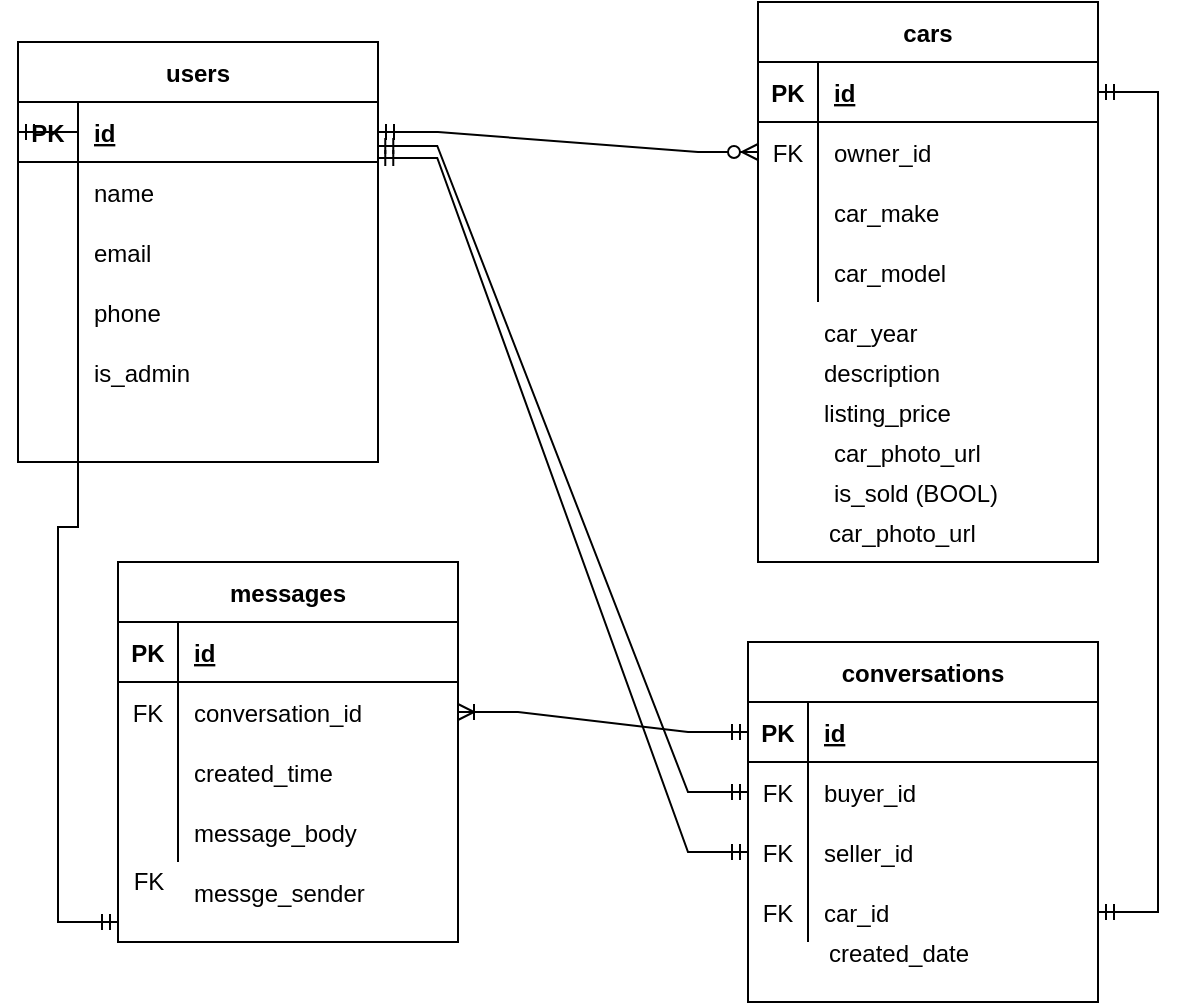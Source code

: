 <mxfile version="15.8.6" type="device"><diagram id="MS-hOQX7WMd9kW91sxld" name="Page-1"><mxGraphModel dx="940" dy="544" grid="1" gridSize="10" guides="1" tooltips="1" connect="1" arrows="1" fold="1" page="1" pageScale="1" pageWidth="850" pageHeight="1100" math="0" shadow="0"><root><mxCell id="0"/><mxCell id="1" parent="0"/><mxCell id="uhx1YhPkFnjYnX1Vzi22-1" value="users" style="shape=table;startSize=30;container=1;collapsible=1;childLayout=tableLayout;fixedRows=1;rowLines=0;fontStyle=1;align=center;resizeLast=1;" vertex="1" parent="1"><mxGeometry x="80" y="80" width="180" height="210" as="geometry"/></mxCell><mxCell id="uhx1YhPkFnjYnX1Vzi22-2" value="" style="shape=partialRectangle;collapsible=0;dropTarget=0;pointerEvents=0;fillColor=none;top=0;left=0;bottom=1;right=0;points=[[0,0.5],[1,0.5]];portConstraint=eastwest;" vertex="1" parent="uhx1YhPkFnjYnX1Vzi22-1"><mxGeometry y="30" width="180" height="30" as="geometry"/></mxCell><mxCell id="uhx1YhPkFnjYnX1Vzi22-3" value="PK" style="shape=partialRectangle;connectable=0;fillColor=none;top=0;left=0;bottom=0;right=0;fontStyle=1;overflow=hidden;" vertex="1" parent="uhx1YhPkFnjYnX1Vzi22-2"><mxGeometry width="30" height="30" as="geometry"><mxRectangle width="30" height="30" as="alternateBounds"/></mxGeometry></mxCell><mxCell id="uhx1YhPkFnjYnX1Vzi22-4" value="id" style="shape=partialRectangle;connectable=0;fillColor=none;top=0;left=0;bottom=0;right=0;align=left;spacingLeft=6;fontStyle=5;overflow=hidden;" vertex="1" parent="uhx1YhPkFnjYnX1Vzi22-2"><mxGeometry x="30" width="150" height="30" as="geometry"><mxRectangle width="150" height="30" as="alternateBounds"/></mxGeometry></mxCell><mxCell id="uhx1YhPkFnjYnX1Vzi22-5" value="" style="shape=partialRectangle;collapsible=0;dropTarget=0;pointerEvents=0;fillColor=none;top=0;left=0;bottom=0;right=0;points=[[0,0.5],[1,0.5]];portConstraint=eastwest;" vertex="1" parent="uhx1YhPkFnjYnX1Vzi22-1"><mxGeometry y="60" width="180" height="30" as="geometry"/></mxCell><mxCell id="uhx1YhPkFnjYnX1Vzi22-6" value="" style="shape=partialRectangle;connectable=0;fillColor=none;top=0;left=0;bottom=0;right=0;editable=1;overflow=hidden;" vertex="1" parent="uhx1YhPkFnjYnX1Vzi22-5"><mxGeometry width="30" height="30" as="geometry"><mxRectangle width="30" height="30" as="alternateBounds"/></mxGeometry></mxCell><mxCell id="uhx1YhPkFnjYnX1Vzi22-7" value="name" style="shape=partialRectangle;connectable=0;fillColor=none;top=0;left=0;bottom=0;right=0;align=left;spacingLeft=6;overflow=hidden;" vertex="1" parent="uhx1YhPkFnjYnX1Vzi22-5"><mxGeometry x="30" width="150" height="30" as="geometry"><mxRectangle width="150" height="30" as="alternateBounds"/></mxGeometry></mxCell><mxCell id="uhx1YhPkFnjYnX1Vzi22-8" value="" style="shape=partialRectangle;collapsible=0;dropTarget=0;pointerEvents=0;fillColor=none;top=0;left=0;bottom=0;right=0;points=[[0,0.5],[1,0.5]];portConstraint=eastwest;" vertex="1" parent="uhx1YhPkFnjYnX1Vzi22-1"><mxGeometry y="90" width="180" height="30" as="geometry"/></mxCell><mxCell id="uhx1YhPkFnjYnX1Vzi22-9" value="" style="shape=partialRectangle;connectable=0;fillColor=none;top=0;left=0;bottom=0;right=0;editable=1;overflow=hidden;" vertex="1" parent="uhx1YhPkFnjYnX1Vzi22-8"><mxGeometry width="30" height="30" as="geometry"><mxRectangle width="30" height="30" as="alternateBounds"/></mxGeometry></mxCell><mxCell id="uhx1YhPkFnjYnX1Vzi22-10" value="email" style="shape=partialRectangle;connectable=0;fillColor=none;top=0;left=0;bottom=0;right=0;align=left;spacingLeft=6;overflow=hidden;" vertex="1" parent="uhx1YhPkFnjYnX1Vzi22-8"><mxGeometry x="30" width="150" height="30" as="geometry"><mxRectangle width="150" height="30" as="alternateBounds"/></mxGeometry></mxCell><mxCell id="uhx1YhPkFnjYnX1Vzi22-11" value="" style="shape=partialRectangle;collapsible=0;dropTarget=0;pointerEvents=0;fillColor=none;top=0;left=0;bottom=0;right=0;points=[[0,0.5],[1,0.5]];portConstraint=eastwest;" vertex="1" parent="uhx1YhPkFnjYnX1Vzi22-1"><mxGeometry y="120" width="180" height="30" as="geometry"/></mxCell><mxCell id="uhx1YhPkFnjYnX1Vzi22-12" value="" style="shape=partialRectangle;connectable=0;fillColor=none;top=0;left=0;bottom=0;right=0;editable=1;overflow=hidden;" vertex="1" parent="uhx1YhPkFnjYnX1Vzi22-11"><mxGeometry width="30" height="30" as="geometry"><mxRectangle width="30" height="30" as="alternateBounds"/></mxGeometry></mxCell><mxCell id="uhx1YhPkFnjYnX1Vzi22-13" value="phone" style="shape=partialRectangle;connectable=0;fillColor=none;top=0;left=0;bottom=0;right=0;align=left;spacingLeft=6;overflow=hidden;" vertex="1" parent="uhx1YhPkFnjYnX1Vzi22-11"><mxGeometry x="30" width="150" height="30" as="geometry"><mxRectangle width="150" height="30" as="alternateBounds"/></mxGeometry></mxCell><mxCell id="uhx1YhPkFnjYnX1Vzi22-14" value="cars" style="shape=table;startSize=30;container=1;collapsible=1;childLayout=tableLayout;fixedRows=1;rowLines=0;fontStyle=1;align=center;resizeLast=1;" vertex="1" parent="1"><mxGeometry x="450" y="60" width="170" height="280" as="geometry"/></mxCell><mxCell id="uhx1YhPkFnjYnX1Vzi22-15" value="" style="shape=partialRectangle;collapsible=0;dropTarget=0;pointerEvents=0;fillColor=none;top=0;left=0;bottom=1;right=0;points=[[0,0.5],[1,0.5]];portConstraint=eastwest;" vertex="1" parent="uhx1YhPkFnjYnX1Vzi22-14"><mxGeometry y="30" width="170" height="30" as="geometry"/></mxCell><mxCell id="uhx1YhPkFnjYnX1Vzi22-16" value="PK" style="shape=partialRectangle;connectable=0;fillColor=none;top=0;left=0;bottom=0;right=0;fontStyle=1;overflow=hidden;" vertex="1" parent="uhx1YhPkFnjYnX1Vzi22-15"><mxGeometry width="30" height="30" as="geometry"><mxRectangle width="30" height="30" as="alternateBounds"/></mxGeometry></mxCell><mxCell id="uhx1YhPkFnjYnX1Vzi22-17" value="id" style="shape=partialRectangle;connectable=0;fillColor=none;top=0;left=0;bottom=0;right=0;align=left;spacingLeft=6;fontStyle=5;overflow=hidden;" vertex="1" parent="uhx1YhPkFnjYnX1Vzi22-15"><mxGeometry x="30" width="140" height="30" as="geometry"><mxRectangle width="140" height="30" as="alternateBounds"/></mxGeometry></mxCell><mxCell id="uhx1YhPkFnjYnX1Vzi22-18" value="" style="shape=partialRectangle;collapsible=0;dropTarget=0;pointerEvents=0;fillColor=none;top=0;left=0;bottom=0;right=0;points=[[0,0.5],[1,0.5]];portConstraint=eastwest;" vertex="1" parent="uhx1YhPkFnjYnX1Vzi22-14"><mxGeometry y="60" width="170" height="30" as="geometry"/></mxCell><mxCell id="uhx1YhPkFnjYnX1Vzi22-19" value="FK" style="shape=partialRectangle;connectable=0;fillColor=none;top=0;left=0;bottom=0;right=0;editable=1;overflow=hidden;" vertex="1" parent="uhx1YhPkFnjYnX1Vzi22-18"><mxGeometry width="30" height="30" as="geometry"><mxRectangle width="30" height="30" as="alternateBounds"/></mxGeometry></mxCell><mxCell id="uhx1YhPkFnjYnX1Vzi22-20" value="owner_id" style="shape=partialRectangle;connectable=0;fillColor=none;top=0;left=0;bottom=0;right=0;align=left;spacingLeft=6;overflow=hidden;" vertex="1" parent="uhx1YhPkFnjYnX1Vzi22-18"><mxGeometry x="30" width="140" height="30" as="geometry"><mxRectangle width="140" height="30" as="alternateBounds"/></mxGeometry></mxCell><mxCell id="uhx1YhPkFnjYnX1Vzi22-21" value="" style="shape=partialRectangle;collapsible=0;dropTarget=0;pointerEvents=0;fillColor=none;top=0;left=0;bottom=0;right=0;points=[[0,0.5],[1,0.5]];portConstraint=eastwest;" vertex="1" parent="uhx1YhPkFnjYnX1Vzi22-14"><mxGeometry y="90" width="170" height="30" as="geometry"/></mxCell><mxCell id="uhx1YhPkFnjYnX1Vzi22-22" value="" style="shape=partialRectangle;connectable=0;fillColor=none;top=0;left=0;bottom=0;right=0;editable=1;overflow=hidden;" vertex="1" parent="uhx1YhPkFnjYnX1Vzi22-21"><mxGeometry width="30" height="30" as="geometry"><mxRectangle width="30" height="30" as="alternateBounds"/></mxGeometry></mxCell><mxCell id="uhx1YhPkFnjYnX1Vzi22-23" value="car_make" style="shape=partialRectangle;connectable=0;fillColor=none;top=0;left=0;bottom=0;right=0;align=left;spacingLeft=6;overflow=hidden;" vertex="1" parent="uhx1YhPkFnjYnX1Vzi22-21"><mxGeometry x="30" width="140" height="30" as="geometry"><mxRectangle width="140" height="30" as="alternateBounds"/></mxGeometry></mxCell><mxCell id="uhx1YhPkFnjYnX1Vzi22-24" value="" style="shape=partialRectangle;collapsible=0;dropTarget=0;pointerEvents=0;fillColor=none;top=0;left=0;bottom=0;right=0;points=[[0,0.5],[1,0.5]];portConstraint=eastwest;" vertex="1" parent="uhx1YhPkFnjYnX1Vzi22-14"><mxGeometry y="120" width="170" height="30" as="geometry"/></mxCell><mxCell id="uhx1YhPkFnjYnX1Vzi22-25" value="" style="shape=partialRectangle;connectable=0;fillColor=none;top=0;left=0;bottom=0;right=0;editable=1;overflow=hidden;" vertex="1" parent="uhx1YhPkFnjYnX1Vzi22-24"><mxGeometry width="30" height="30" as="geometry"><mxRectangle width="30" height="30" as="alternateBounds"/></mxGeometry></mxCell><mxCell id="uhx1YhPkFnjYnX1Vzi22-26" value="car_model" style="shape=partialRectangle;connectable=0;fillColor=none;top=0;left=0;bottom=0;right=0;align=left;spacingLeft=6;overflow=hidden;" vertex="1" parent="uhx1YhPkFnjYnX1Vzi22-24"><mxGeometry x="30" width="140" height="30" as="geometry"><mxRectangle width="140" height="30" as="alternateBounds"/></mxGeometry></mxCell><mxCell id="uhx1YhPkFnjYnX1Vzi22-27" value="messages" style="shape=table;startSize=30;container=1;collapsible=1;childLayout=tableLayout;fixedRows=1;rowLines=0;fontStyle=1;align=center;resizeLast=1;" vertex="1" parent="1"><mxGeometry x="130" y="340" width="170" height="190" as="geometry"/></mxCell><mxCell id="uhx1YhPkFnjYnX1Vzi22-28" value="" style="shape=partialRectangle;collapsible=0;dropTarget=0;pointerEvents=0;fillColor=none;top=0;left=0;bottom=1;right=0;points=[[0,0.5],[1,0.5]];portConstraint=eastwest;" vertex="1" parent="uhx1YhPkFnjYnX1Vzi22-27"><mxGeometry y="30" width="170" height="30" as="geometry"/></mxCell><mxCell id="uhx1YhPkFnjYnX1Vzi22-29" value="PK" style="shape=partialRectangle;connectable=0;fillColor=none;top=0;left=0;bottom=0;right=0;fontStyle=1;overflow=hidden;" vertex="1" parent="uhx1YhPkFnjYnX1Vzi22-28"><mxGeometry width="30" height="30" as="geometry"><mxRectangle width="30" height="30" as="alternateBounds"/></mxGeometry></mxCell><mxCell id="uhx1YhPkFnjYnX1Vzi22-30" value="id" style="shape=partialRectangle;connectable=0;fillColor=none;top=0;left=0;bottom=0;right=0;align=left;spacingLeft=6;fontStyle=5;overflow=hidden;" vertex="1" parent="uhx1YhPkFnjYnX1Vzi22-28"><mxGeometry x="30" width="140" height="30" as="geometry"><mxRectangle width="140" height="30" as="alternateBounds"/></mxGeometry></mxCell><mxCell id="uhx1YhPkFnjYnX1Vzi22-31" value="" style="shape=partialRectangle;collapsible=0;dropTarget=0;pointerEvents=0;fillColor=none;top=0;left=0;bottom=0;right=0;points=[[0,0.5],[1,0.5]];portConstraint=eastwest;" vertex="1" parent="uhx1YhPkFnjYnX1Vzi22-27"><mxGeometry y="60" width="170" height="30" as="geometry"/></mxCell><mxCell id="uhx1YhPkFnjYnX1Vzi22-32" value="FK" style="shape=partialRectangle;connectable=0;fillColor=none;top=0;left=0;bottom=0;right=0;editable=1;overflow=hidden;" vertex="1" parent="uhx1YhPkFnjYnX1Vzi22-31"><mxGeometry width="30" height="30" as="geometry"><mxRectangle width="30" height="30" as="alternateBounds"/></mxGeometry></mxCell><mxCell id="uhx1YhPkFnjYnX1Vzi22-33" value="conversation_id" style="shape=partialRectangle;connectable=0;fillColor=none;top=0;left=0;bottom=0;right=0;align=left;spacingLeft=6;overflow=hidden;" vertex="1" parent="uhx1YhPkFnjYnX1Vzi22-31"><mxGeometry x="30" width="140" height="30" as="geometry"><mxRectangle width="140" height="30" as="alternateBounds"/></mxGeometry></mxCell><mxCell id="uhx1YhPkFnjYnX1Vzi22-34" value="" style="shape=partialRectangle;collapsible=0;dropTarget=0;pointerEvents=0;fillColor=none;top=0;left=0;bottom=0;right=0;points=[[0,0.5],[1,0.5]];portConstraint=eastwest;" vertex="1" parent="uhx1YhPkFnjYnX1Vzi22-27"><mxGeometry y="90" width="170" height="30" as="geometry"/></mxCell><mxCell id="uhx1YhPkFnjYnX1Vzi22-35" value="" style="shape=partialRectangle;connectable=0;fillColor=none;top=0;left=0;bottom=0;right=0;editable=1;overflow=hidden;" vertex="1" parent="uhx1YhPkFnjYnX1Vzi22-34"><mxGeometry width="30" height="30" as="geometry"><mxRectangle width="30" height="30" as="alternateBounds"/></mxGeometry></mxCell><mxCell id="uhx1YhPkFnjYnX1Vzi22-36" value="created_time" style="shape=partialRectangle;connectable=0;fillColor=none;top=0;left=0;bottom=0;right=0;align=left;spacingLeft=6;overflow=hidden;" vertex="1" parent="uhx1YhPkFnjYnX1Vzi22-34"><mxGeometry x="30" width="140" height="30" as="geometry"><mxRectangle width="140" height="30" as="alternateBounds"/></mxGeometry></mxCell><mxCell id="uhx1YhPkFnjYnX1Vzi22-37" value="" style="shape=partialRectangle;collapsible=0;dropTarget=0;pointerEvents=0;fillColor=none;top=0;left=0;bottom=0;right=0;points=[[0,0.5],[1,0.5]];portConstraint=eastwest;" vertex="1" parent="uhx1YhPkFnjYnX1Vzi22-27"><mxGeometry y="120" width="170" height="30" as="geometry"/></mxCell><mxCell id="uhx1YhPkFnjYnX1Vzi22-38" value="" style="shape=partialRectangle;connectable=0;fillColor=none;top=0;left=0;bottom=0;right=0;editable=1;overflow=hidden;" vertex="1" parent="uhx1YhPkFnjYnX1Vzi22-37"><mxGeometry width="30" height="30" as="geometry"><mxRectangle width="30" height="30" as="alternateBounds"/></mxGeometry></mxCell><mxCell id="uhx1YhPkFnjYnX1Vzi22-39" value="message_body" style="shape=partialRectangle;connectable=0;fillColor=none;top=0;left=0;bottom=0;right=0;align=left;spacingLeft=6;overflow=hidden;" vertex="1" parent="uhx1YhPkFnjYnX1Vzi22-37"><mxGeometry x="30" width="140" height="30" as="geometry"><mxRectangle width="140" height="30" as="alternateBounds"/></mxGeometry></mxCell><mxCell id="uhx1YhPkFnjYnX1Vzi22-40" value="conversations" style="shape=table;startSize=30;container=1;collapsible=1;childLayout=tableLayout;fixedRows=1;rowLines=0;fontStyle=1;align=center;resizeLast=1;" vertex="1" parent="1"><mxGeometry x="445" y="380" width="175" height="180" as="geometry"/></mxCell><mxCell id="uhx1YhPkFnjYnX1Vzi22-41" value="" style="shape=partialRectangle;collapsible=0;dropTarget=0;pointerEvents=0;fillColor=none;top=0;left=0;bottom=1;right=0;points=[[0,0.5],[1,0.5]];portConstraint=eastwest;" vertex="1" parent="uhx1YhPkFnjYnX1Vzi22-40"><mxGeometry y="30" width="175" height="30" as="geometry"/></mxCell><mxCell id="uhx1YhPkFnjYnX1Vzi22-42" value="PK" style="shape=partialRectangle;connectable=0;fillColor=none;top=0;left=0;bottom=0;right=0;fontStyle=1;overflow=hidden;" vertex="1" parent="uhx1YhPkFnjYnX1Vzi22-41"><mxGeometry width="30" height="30" as="geometry"><mxRectangle width="30" height="30" as="alternateBounds"/></mxGeometry></mxCell><mxCell id="uhx1YhPkFnjYnX1Vzi22-43" value="id" style="shape=partialRectangle;connectable=0;fillColor=none;top=0;left=0;bottom=0;right=0;align=left;spacingLeft=6;fontStyle=5;overflow=hidden;" vertex="1" parent="uhx1YhPkFnjYnX1Vzi22-41"><mxGeometry x="30" width="145" height="30" as="geometry"><mxRectangle width="145" height="30" as="alternateBounds"/></mxGeometry></mxCell><mxCell id="uhx1YhPkFnjYnX1Vzi22-44" value="" style="shape=partialRectangle;collapsible=0;dropTarget=0;pointerEvents=0;fillColor=none;top=0;left=0;bottom=0;right=0;points=[[0,0.5],[1,0.5]];portConstraint=eastwest;" vertex="1" parent="uhx1YhPkFnjYnX1Vzi22-40"><mxGeometry y="60" width="175" height="30" as="geometry"/></mxCell><mxCell id="uhx1YhPkFnjYnX1Vzi22-45" value="FK" style="shape=partialRectangle;connectable=0;fillColor=none;top=0;left=0;bottom=0;right=0;editable=1;overflow=hidden;" vertex="1" parent="uhx1YhPkFnjYnX1Vzi22-44"><mxGeometry width="30" height="30" as="geometry"><mxRectangle width="30" height="30" as="alternateBounds"/></mxGeometry></mxCell><mxCell id="uhx1YhPkFnjYnX1Vzi22-46" value="buyer_id" style="shape=partialRectangle;connectable=0;fillColor=none;top=0;left=0;bottom=0;right=0;align=left;spacingLeft=6;overflow=hidden;" vertex="1" parent="uhx1YhPkFnjYnX1Vzi22-44"><mxGeometry x="30" width="145" height="30" as="geometry"><mxRectangle width="145" height="30" as="alternateBounds"/></mxGeometry></mxCell><mxCell id="uhx1YhPkFnjYnX1Vzi22-47" value="" style="shape=partialRectangle;collapsible=0;dropTarget=0;pointerEvents=0;fillColor=none;top=0;left=0;bottom=0;right=0;points=[[0,0.5],[1,0.5]];portConstraint=eastwest;" vertex="1" parent="uhx1YhPkFnjYnX1Vzi22-40"><mxGeometry y="90" width="175" height="30" as="geometry"/></mxCell><mxCell id="uhx1YhPkFnjYnX1Vzi22-48" value="FK" style="shape=partialRectangle;connectable=0;fillColor=none;top=0;left=0;bottom=0;right=0;editable=1;overflow=hidden;" vertex="1" parent="uhx1YhPkFnjYnX1Vzi22-47"><mxGeometry width="30" height="30" as="geometry"><mxRectangle width="30" height="30" as="alternateBounds"/></mxGeometry></mxCell><mxCell id="uhx1YhPkFnjYnX1Vzi22-49" value="seller_id" style="shape=partialRectangle;connectable=0;fillColor=none;top=0;left=0;bottom=0;right=0;align=left;spacingLeft=6;overflow=hidden;" vertex="1" parent="uhx1YhPkFnjYnX1Vzi22-47"><mxGeometry x="30" width="145" height="30" as="geometry"><mxRectangle width="145" height="30" as="alternateBounds"/></mxGeometry></mxCell><mxCell id="uhx1YhPkFnjYnX1Vzi22-50" value="" style="shape=partialRectangle;collapsible=0;dropTarget=0;pointerEvents=0;fillColor=none;top=0;left=0;bottom=0;right=0;points=[[0,0.5],[1,0.5]];portConstraint=eastwest;" vertex="1" parent="uhx1YhPkFnjYnX1Vzi22-40"><mxGeometry y="120" width="175" height="30" as="geometry"/></mxCell><mxCell id="uhx1YhPkFnjYnX1Vzi22-51" value="FK" style="shape=partialRectangle;connectable=0;fillColor=none;top=0;left=0;bottom=0;right=0;editable=1;overflow=hidden;" vertex="1" parent="uhx1YhPkFnjYnX1Vzi22-50"><mxGeometry width="30" height="30" as="geometry"><mxRectangle width="30" height="30" as="alternateBounds"/></mxGeometry></mxCell><mxCell id="uhx1YhPkFnjYnX1Vzi22-52" value="car_id" style="shape=partialRectangle;connectable=0;fillColor=none;top=0;left=0;bottom=0;right=0;align=left;spacingLeft=6;overflow=hidden;" vertex="1" parent="uhx1YhPkFnjYnX1Vzi22-50"><mxGeometry x="30" width="145" height="30" as="geometry"><mxRectangle width="145" height="30" as="alternateBounds"/></mxGeometry></mxCell><mxCell id="uhx1YhPkFnjYnX1Vzi22-53" value="is_admin" style="shape=partialRectangle;connectable=0;fillColor=none;top=0;left=0;bottom=0;right=0;align=left;spacingLeft=6;overflow=hidden;" vertex="1" parent="1"><mxGeometry x="110" y="230" width="150" height="30" as="geometry"><mxRectangle width="150" height="30" as="alternateBounds"/></mxGeometry></mxCell><mxCell id="uhx1YhPkFnjYnX1Vzi22-55" value="car_year" style="shape=partialRectangle;connectable=0;fillColor=none;top=0;left=0;bottom=0;right=0;align=left;spacingLeft=6;overflow=hidden;" vertex="1" parent="1"><mxGeometry x="475" y="210" width="150" height="30" as="geometry"><mxRectangle width="150" height="30" as="alternateBounds"/></mxGeometry></mxCell><mxCell id="uhx1YhPkFnjYnX1Vzi22-56" value="description" style="shape=partialRectangle;connectable=0;fillColor=none;top=0;left=0;bottom=0;right=0;align=left;spacingLeft=6;overflow=hidden;" vertex="1" parent="1"><mxGeometry x="475" y="230" width="150" height="30" as="geometry"><mxRectangle width="150" height="30" as="alternateBounds"/></mxGeometry></mxCell><mxCell id="uhx1YhPkFnjYnX1Vzi22-57" value="is_sold (BOOL)" style="shape=partialRectangle;connectable=0;fillColor=none;top=0;left=0;bottom=0;right=0;align=left;spacingLeft=6;overflow=hidden;" vertex="1" parent="1"><mxGeometry x="480" y="290" width="150" height="30" as="geometry"><mxRectangle width="150" height="30" as="alternateBounds"/></mxGeometry></mxCell><mxCell id="uhx1YhPkFnjYnX1Vzi22-58" value="listing_price" style="shape=partialRectangle;connectable=0;fillColor=none;top=0;left=0;bottom=0;right=0;align=left;spacingLeft=6;overflow=hidden;" vertex="1" parent="1"><mxGeometry x="475" y="250" width="150" height="30" as="geometry"><mxRectangle width="150" height="30" as="alternateBounds"/></mxGeometry></mxCell><mxCell id="uhx1YhPkFnjYnX1Vzi22-62" value="car_photo_url" style="shape=partialRectangle;connectable=0;fillColor=none;top=0;left=0;bottom=0;right=0;align=left;spacingLeft=6;overflow=hidden;" vertex="1" parent="1"><mxGeometry x="477.5" y="310" width="150" height="30" as="geometry"><mxRectangle width="150" height="30" as="alternateBounds"/></mxGeometry></mxCell><mxCell id="uhx1YhPkFnjYnX1Vzi22-63" value="car_photo_url" style="shape=partialRectangle;connectable=0;fillColor=none;top=0;left=0;bottom=0;right=0;align=left;spacingLeft=6;overflow=hidden;" vertex="1" parent="1"><mxGeometry x="480" y="270" width="150" height="30" as="geometry"><mxRectangle width="150" height="30" as="alternateBounds"/></mxGeometry></mxCell><mxCell id="uhx1YhPkFnjYnX1Vzi22-65" value="" style="edgeStyle=entityRelationEdgeStyle;fontSize=12;html=1;endArrow=ERzeroToMany;startArrow=ERmandOne;rounded=0;entryX=0;entryY=0.5;entryDx=0;entryDy=0;" edge="1" parent="1" source="uhx1YhPkFnjYnX1Vzi22-2" target="uhx1YhPkFnjYnX1Vzi22-18"><mxGeometry width="100" height="100" relative="1" as="geometry"><mxPoint x="240" y="290" as="sourcePoint"/><mxPoint x="340" y="190" as="targetPoint"/></mxGeometry></mxCell><mxCell id="uhx1YhPkFnjYnX1Vzi22-66" value="messge_sender" style="shape=partialRectangle;connectable=0;fillColor=none;top=0;left=0;bottom=0;right=0;align=left;spacingLeft=6;overflow=hidden;" vertex="1" parent="1"><mxGeometry x="160" y="490" width="140" height="30" as="geometry"><mxRectangle width="140" height="30" as="alternateBounds"/></mxGeometry></mxCell><mxCell id="uhx1YhPkFnjYnX1Vzi22-67" value="FK" style="text;html=1;align=center;verticalAlign=middle;resizable=0;points=[];autosize=1;strokeColor=none;fillColor=none;" vertex="1" parent="1"><mxGeometry x="130" y="490" width="30" height="20" as="geometry"/></mxCell><mxCell id="uhx1YhPkFnjYnX1Vzi22-75" value="" style="edgeStyle=entityRelationEdgeStyle;fontSize=12;html=1;endArrow=ERoneToMany;startArrow=ERmandOne;rounded=0;entryX=1;entryY=0.5;entryDx=0;entryDy=0;exitX=0;exitY=0.5;exitDx=0;exitDy=0;" edge="1" parent="1" source="uhx1YhPkFnjYnX1Vzi22-41" target="uhx1YhPkFnjYnX1Vzi22-31"><mxGeometry width="100" height="100" relative="1" as="geometry"><mxPoint x="240" y="360" as="sourcePoint"/><mxPoint x="340" y="260" as="targetPoint"/></mxGeometry></mxCell><mxCell id="uhx1YhPkFnjYnX1Vzi22-76" value="" style="edgeStyle=entityRelationEdgeStyle;fontSize=12;html=1;endArrow=ERmandOne;startArrow=ERmandOne;rounded=0;exitX=0;exitY=0.5;exitDx=0;exitDy=0;entryX=0.998;entryY=0.733;entryDx=0;entryDy=0;entryPerimeter=0;" edge="1" parent="1" source="uhx1YhPkFnjYnX1Vzi22-44" target="uhx1YhPkFnjYnX1Vzi22-2"><mxGeometry width="100" height="100" relative="1" as="geometry"><mxPoint x="240" y="360" as="sourcePoint"/><mxPoint x="340" y="260" as="targetPoint"/></mxGeometry></mxCell><mxCell id="uhx1YhPkFnjYnX1Vzi22-77" value="" style="edgeStyle=entityRelationEdgeStyle;fontSize=12;html=1;endArrow=ERmandOne;startArrow=ERmandOne;rounded=0;entryX=0;entryY=0.5;entryDx=0;entryDy=0;exitX=0.998;exitY=0.933;exitDx=0;exitDy=0;exitPerimeter=0;" edge="1" parent="1" source="uhx1YhPkFnjYnX1Vzi22-2" target="uhx1YhPkFnjYnX1Vzi22-47"><mxGeometry width="100" height="100" relative="1" as="geometry"><mxPoint x="240" y="360" as="sourcePoint"/><mxPoint x="340" y="260" as="targetPoint"/></mxGeometry></mxCell><mxCell id="uhx1YhPkFnjYnX1Vzi22-78" value="" style="edgeStyle=entityRelationEdgeStyle;fontSize=12;html=1;endArrow=ERmandOne;startArrow=ERmandOne;rounded=0;exitX=0;exitY=0.5;exitDx=0;exitDy=0;" edge="1" parent="1" source="uhx1YhPkFnjYnX1Vzi22-2"><mxGeometry width="100" height="100" relative="1" as="geometry"><mxPoint x="219.64" y="147.99" as="sourcePoint"/><mxPoint x="130" y="520" as="targetPoint"/></mxGeometry></mxCell><mxCell id="uhx1YhPkFnjYnX1Vzi22-80" value="" style="edgeStyle=entityRelationEdgeStyle;fontSize=12;html=1;endArrow=ERmandOne;startArrow=ERmandOne;rounded=0;entryX=1;entryY=0.5;entryDx=0;entryDy=0;" edge="1" parent="1" target="uhx1YhPkFnjYnX1Vzi22-15"><mxGeometry width="100" height="100" relative="1" as="geometry"><mxPoint x="620" y="515" as="sourcePoint"/><mxPoint x="340" y="260" as="targetPoint"/></mxGeometry></mxCell><mxCell id="uhx1YhPkFnjYnX1Vzi22-81" value="created_date" style="shape=partialRectangle;connectable=0;fillColor=none;top=0;left=0;bottom=0;right=0;align=left;spacingLeft=6;overflow=hidden;" vertex="1" parent="1"><mxGeometry x="477.5" y="520" width="145" height="30" as="geometry"><mxRectangle width="145" height="30" as="alternateBounds"/></mxGeometry></mxCell></root></mxGraphModel></diagram></mxfile>